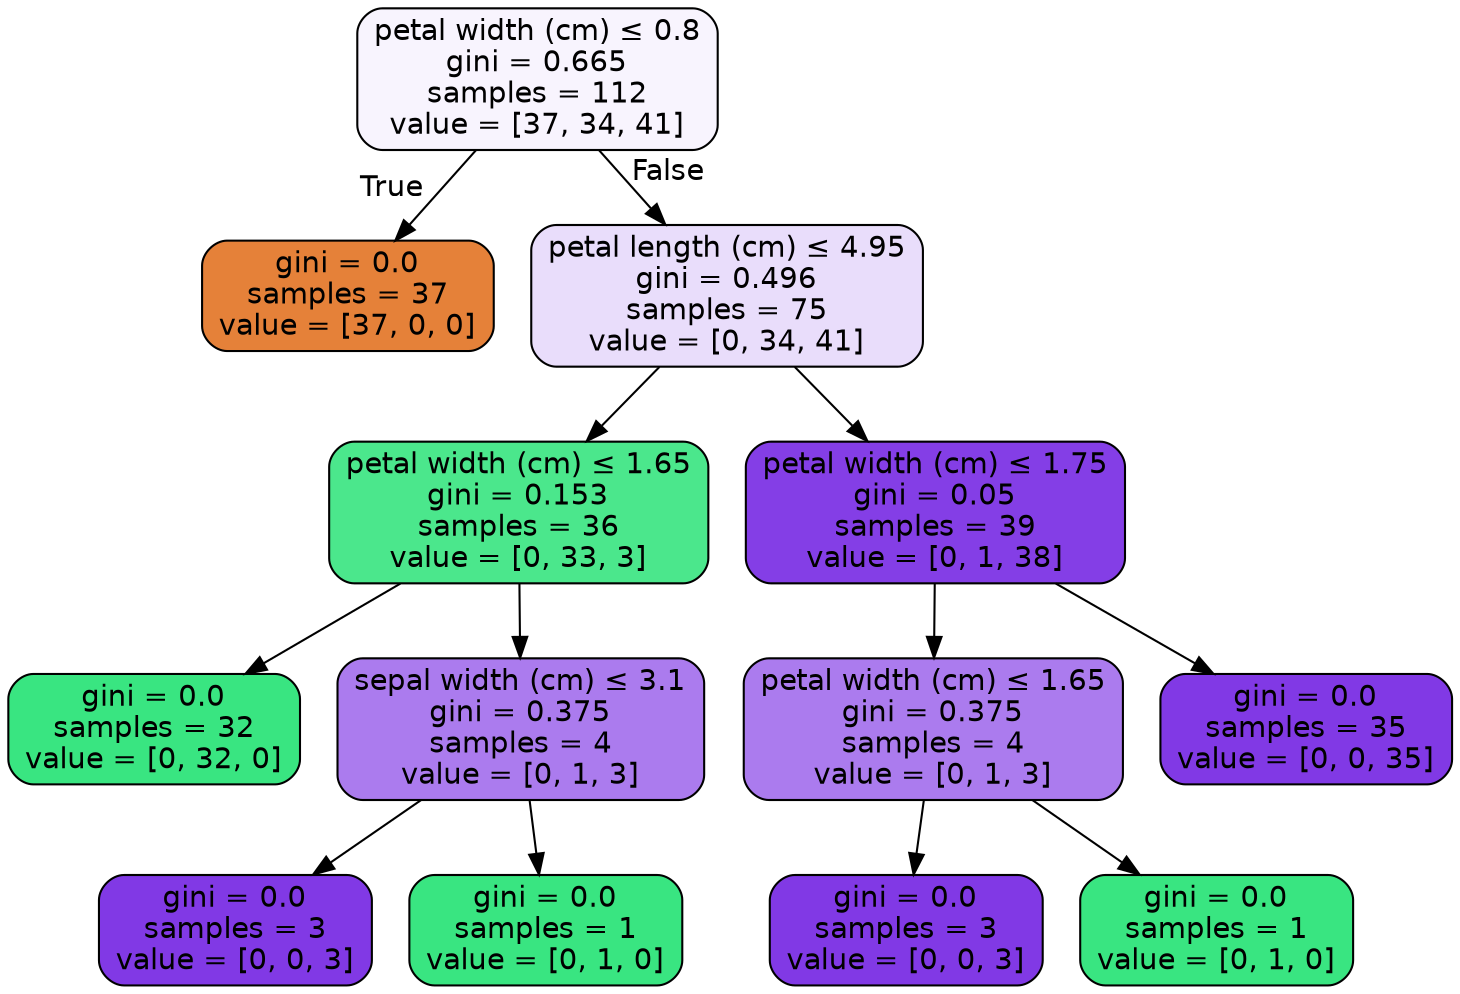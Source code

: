digraph Tree {
node [shape=box, style="filled, rounded", color="black", fontname=helvetica] ;
edge [fontname=helvetica] ;
0 [label=<petal width (cm) &le; 0.8<br/>gini = 0.665<br/>samples = 112<br/>value = [37, 34, 41]>, fillcolor="#f8f4fe"] ;
1 [label=<gini = 0.0<br/>samples = 37<br/>value = [37, 0, 0]>, fillcolor="#e58139"] ;
0 -> 1 [labeldistance=2.5, labelangle=45, headlabel="True"] ;
2 [label=<petal length (cm) &le; 4.95<br/>gini = 0.496<br/>samples = 75<br/>value = [0, 34, 41]>, fillcolor="#e9ddfb"] ;
0 -> 2 [labeldistance=2.5, labelangle=-45, headlabel="False"] ;
3 [label=<petal width (cm) &le; 1.65<br/>gini = 0.153<br/>samples = 36<br/>value = [0, 33, 3]>, fillcolor="#4be78c"] ;
2 -> 3 ;
4 [label=<gini = 0.0<br/>samples = 32<br/>value = [0, 32, 0]>, fillcolor="#39e581"] ;
3 -> 4 ;
5 [label=<sepal width (cm) &le; 3.1<br/>gini = 0.375<br/>samples = 4<br/>value = [0, 1, 3]>, fillcolor="#ab7bee"] ;
3 -> 5 ;
6 [label=<gini = 0.0<br/>samples = 3<br/>value = [0, 0, 3]>, fillcolor="#8139e5"] ;
5 -> 6 ;
7 [label=<gini = 0.0<br/>samples = 1<br/>value = [0, 1, 0]>, fillcolor="#39e581"] ;
5 -> 7 ;
8 [label=<petal width (cm) &le; 1.75<br/>gini = 0.05<br/>samples = 39<br/>value = [0, 1, 38]>, fillcolor="#843ee6"] ;
2 -> 8 ;
9 [label=<petal width (cm) &le; 1.65<br/>gini = 0.375<br/>samples = 4<br/>value = [0, 1, 3]>, fillcolor="#ab7bee"] ;
8 -> 9 ;
10 [label=<gini = 0.0<br/>samples = 3<br/>value = [0, 0, 3]>, fillcolor="#8139e5"] ;
9 -> 10 ;
11 [label=<gini = 0.0<br/>samples = 1<br/>value = [0, 1, 0]>, fillcolor="#39e581"] ;
9 -> 11 ;
12 [label=<gini = 0.0<br/>samples = 35<br/>value = [0, 0, 35]>, fillcolor="#8139e5"] ;
8 -> 12 ;
}